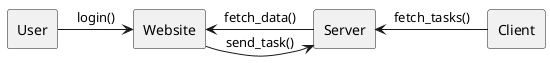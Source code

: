 @startuml sms

skinparam linestyle ortho
rectangle "User" as user
rectangle "Website" as web
rectangle "Server" as server
rectangle "Client" as client

user -right-> web: login()
web -right-> server: send_task()
server -left-> web: fetch_data()
server <-right- client: fetch_tasks() 

@enduml